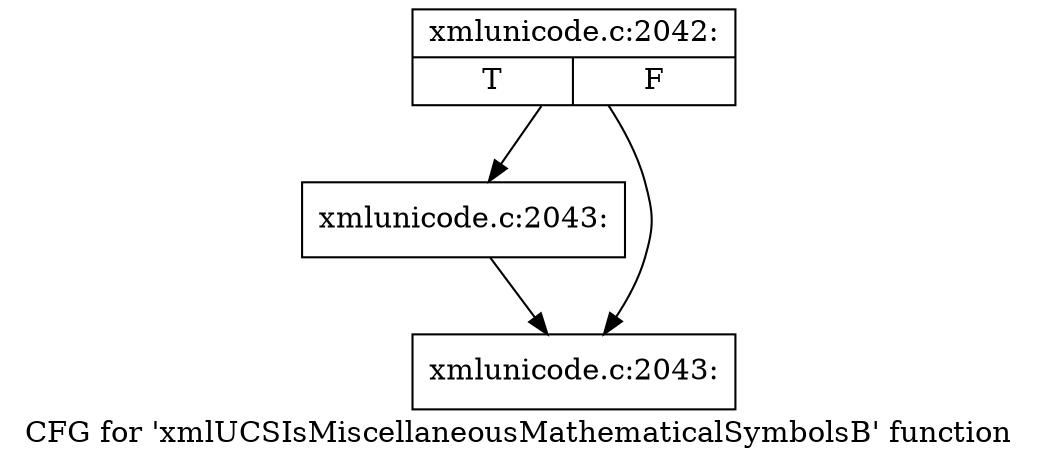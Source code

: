 digraph "CFG for 'xmlUCSIsMiscellaneousMathematicalSymbolsB' function" {
	label="CFG for 'xmlUCSIsMiscellaneousMathematicalSymbolsB' function";

	Node0x4e6a940 [shape=record,label="{xmlunicode.c:2042:|{<s0>T|<s1>F}}"];
	Node0x4e6a940 -> Node0x4e6af00;
	Node0x4e6a940 -> Node0x4e6aeb0;
	Node0x4e6af00 [shape=record,label="{xmlunicode.c:2043:}"];
	Node0x4e6af00 -> Node0x4e6aeb0;
	Node0x4e6aeb0 [shape=record,label="{xmlunicode.c:2043:}"];
}
